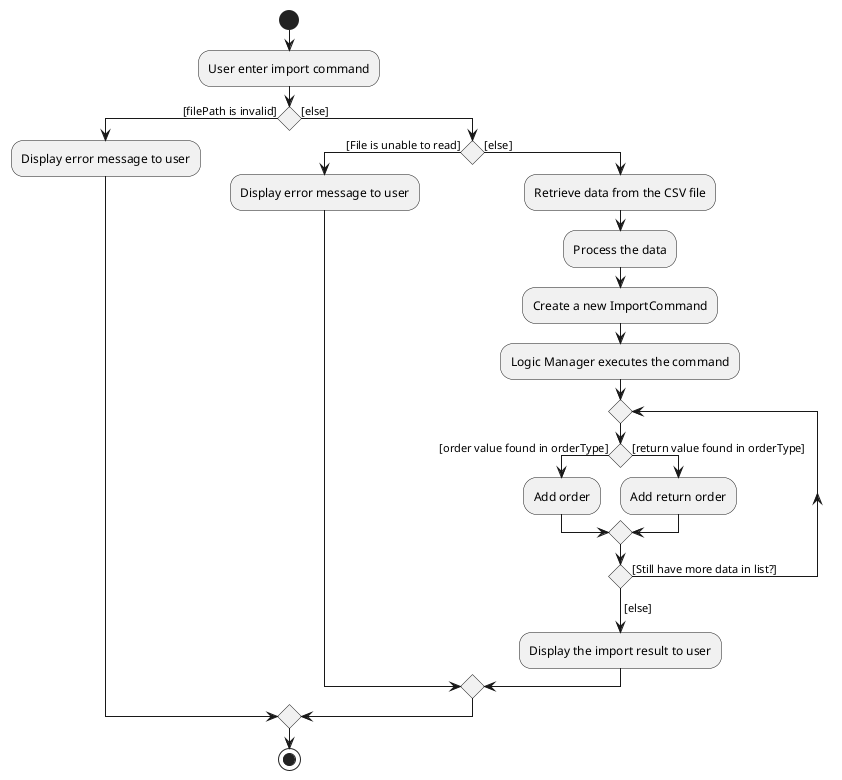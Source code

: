 @startuml

start
:User enter import command;
if () then ([filePath is invalid])
    :Display error message to user;

else ([else])
    if() then ([File is unable to read])
        :Display error message to user;

    else ([else])
        :Retrieve data from the CSV file;
        :Process the data;
        :Create a new ImportCommand;
        :Logic Manager executes the command;
        repeat
            if () then ([order value found in orderType])
            :Add order;
            else ([return value found in orderType])
            :Add return order;
            endif
        repeat while () is ([Still have more data in list?])
        ->[else];
        :Display the import result to user;
        endif
        endif
stop
@enduml
